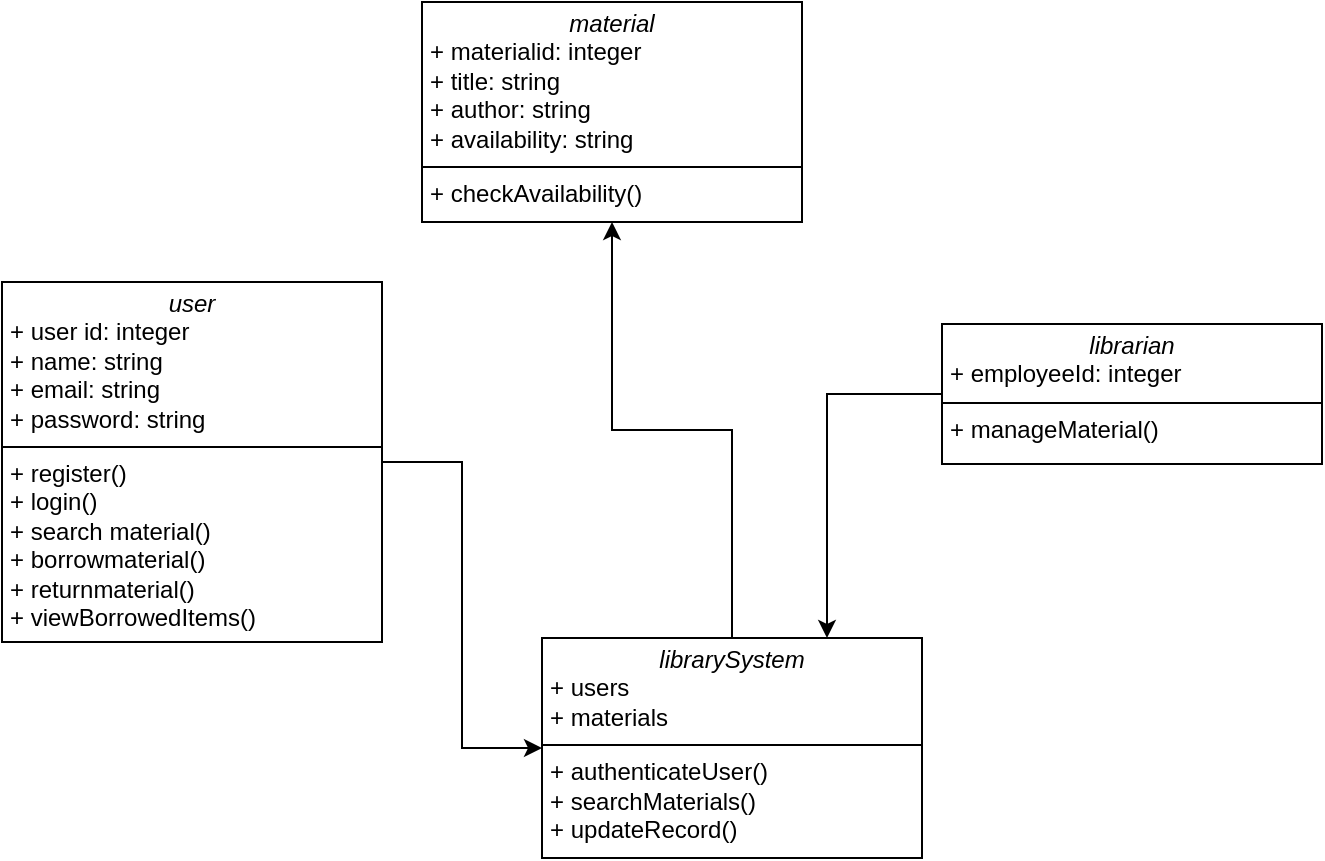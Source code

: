 <mxfile version="24.7.17">
  <diagram name="Page-1" id="nGRs0Kqx8DraRX5Bjvc_">
    <mxGraphModel dx="864" dy="508" grid="1" gridSize="10" guides="1" tooltips="1" connect="1" arrows="1" fold="1" page="1" pageScale="1" pageWidth="850" pageHeight="1100" math="0" shadow="0">
      <root>
        <mxCell id="0" />
        <mxCell id="1" parent="0" />
        <mxCell id="p3vDIIo_kyukWMVMBL7j-9" style="edgeStyle=orthogonalEdgeStyle;rounded=0;orthogonalLoop=1;jettySize=auto;html=1;" edge="1" parent="1" source="p3vDIIo_kyukWMVMBL7j-5" target="p3vDIIo_kyukWMVMBL7j-8">
          <mxGeometry relative="1" as="geometry" />
        </mxCell>
        <mxCell id="p3vDIIo_kyukWMVMBL7j-5" value="&lt;p style=&quot;margin:0px;margin-top:4px;text-align:center;&quot;&gt;&lt;i&gt;user&lt;/i&gt;&lt;/p&gt;&lt;p style=&quot;margin:0px;margin-left:4px;&quot;&gt;+ user id: integer&lt;br&gt;+ name: string&lt;/p&gt;&lt;p style=&quot;margin:0px;margin-left:4px;&quot;&gt;+ email: string&lt;/p&gt;&lt;p style=&quot;margin:0px;margin-left:4px;&quot;&gt;+ password: string&lt;/p&gt;&lt;hr size=&quot;1&quot; style=&quot;border-style:solid;&quot;&gt;&lt;p style=&quot;margin:0px;margin-left:4px;&quot;&gt;+ register()&lt;br&gt;+ login()&lt;/p&gt;&lt;p style=&quot;margin:0px;margin-left:4px;&quot;&gt;+ search material()&lt;/p&gt;&lt;p style=&quot;margin:0px;margin-left:4px;&quot;&gt;+ borrowmaterial()&lt;/p&gt;&lt;p style=&quot;margin:0px;margin-left:4px;&quot;&gt;+ returnmaterial()&lt;/p&gt;&lt;p style=&quot;margin:0px;margin-left:4px;&quot;&gt;+ viewBorrowedItems()&lt;/p&gt;&lt;p style=&quot;margin:0px;margin-left:4px;&quot;&gt;&lt;br&gt;&lt;/p&gt;" style="verticalAlign=top;align=left;overflow=fill;html=1;whiteSpace=wrap;" vertex="1" parent="1">
          <mxGeometry x="60" y="190" width="190" height="180" as="geometry" />
        </mxCell>
        <mxCell id="p3vDIIo_kyukWMVMBL7j-12" style="edgeStyle=orthogonalEdgeStyle;rounded=0;orthogonalLoop=1;jettySize=auto;html=1;entryX=0.75;entryY=0;entryDx=0;entryDy=0;" edge="1" parent="1" source="p3vDIIo_kyukWMVMBL7j-6" target="p3vDIIo_kyukWMVMBL7j-8">
          <mxGeometry relative="1" as="geometry" />
        </mxCell>
        <mxCell id="p3vDIIo_kyukWMVMBL7j-6" value="&lt;p style=&quot;margin:0px;margin-top:4px;text-align:center;&quot;&gt;&lt;i&gt;librarian&lt;/i&gt;&lt;/p&gt;&lt;p style=&quot;margin:0px;margin-left:4px;&quot;&gt;+ employeeId: integer&lt;br&gt;&lt;/p&gt;&lt;hr size=&quot;1&quot; style=&quot;border-style:solid;&quot;&gt;&lt;p style=&quot;margin:0px;margin-left:4px;&quot;&gt;&lt;span style=&quot;background-color: initial;&quot;&gt;+ manageMaterial()&lt;/span&gt;&lt;/p&gt;&lt;p style=&quot;margin:0px;margin-left:4px;&quot;&gt;&lt;br&gt;&lt;/p&gt;" style="verticalAlign=top;align=left;overflow=fill;html=1;whiteSpace=wrap;" vertex="1" parent="1">
          <mxGeometry x="530" y="211" width="190" height="70" as="geometry" />
        </mxCell>
        <mxCell id="p3vDIIo_kyukWMVMBL7j-7" value="&lt;p style=&quot;margin:0px;margin-top:4px;text-align:center;&quot;&gt;&lt;i&gt;material&lt;/i&gt;&lt;/p&gt;&lt;p style=&quot;margin:0px;margin-left:4px;&quot;&gt;+ materialid: integer&lt;br&gt;+ title: string&lt;/p&gt;&lt;p style=&quot;margin:0px;margin-left:4px;&quot;&gt;+ author: string&lt;/p&gt;&lt;p style=&quot;margin:0px;margin-left:4px;&quot;&gt;+ availability: string&lt;/p&gt;&lt;hr size=&quot;1&quot; style=&quot;border-style:solid;&quot;&gt;&lt;p style=&quot;margin:0px;margin-left:4px;&quot;&gt;+ checkAvailability()&lt;/p&gt;&lt;p style=&quot;margin:0px;margin-left:4px;&quot;&gt;&lt;br&gt;&lt;/p&gt;" style="verticalAlign=top;align=left;overflow=fill;html=1;whiteSpace=wrap;" vertex="1" parent="1">
          <mxGeometry x="270" y="50" width="190" height="110" as="geometry" />
        </mxCell>
        <mxCell id="p3vDIIo_kyukWMVMBL7j-11" style="edgeStyle=orthogonalEdgeStyle;rounded=0;orthogonalLoop=1;jettySize=auto;html=1;" edge="1" parent="1" source="p3vDIIo_kyukWMVMBL7j-8" target="p3vDIIo_kyukWMVMBL7j-7">
          <mxGeometry relative="1" as="geometry" />
        </mxCell>
        <mxCell id="p3vDIIo_kyukWMVMBL7j-8" value="&lt;p style=&quot;margin:0px;margin-top:4px;text-align:center;&quot;&gt;&lt;i&gt;librarySystem&lt;/i&gt;&lt;/p&gt;&lt;p style=&quot;margin:0px;margin-left:4px;&quot;&gt;+ users&lt;br&gt;+ materials&lt;/p&gt;&lt;hr size=&quot;1&quot; style=&quot;border-style:solid;&quot;&gt;&lt;p style=&quot;margin:0px;margin-left:4px;&quot;&gt;+ authenticateUser()&lt;/p&gt;&lt;p style=&quot;margin:0px;margin-left:4px;&quot;&gt;+ searchMaterials()&lt;/p&gt;&lt;p style=&quot;margin:0px;margin-left:4px;&quot;&gt;+ updateRecord()&lt;/p&gt;&lt;p style=&quot;margin:0px;margin-left:4px;&quot;&gt;&lt;br&gt;&lt;/p&gt;" style="verticalAlign=top;align=left;overflow=fill;html=1;whiteSpace=wrap;" vertex="1" parent="1">
          <mxGeometry x="330" y="368" width="190" height="110" as="geometry" />
        </mxCell>
      </root>
    </mxGraphModel>
  </diagram>
</mxfile>
